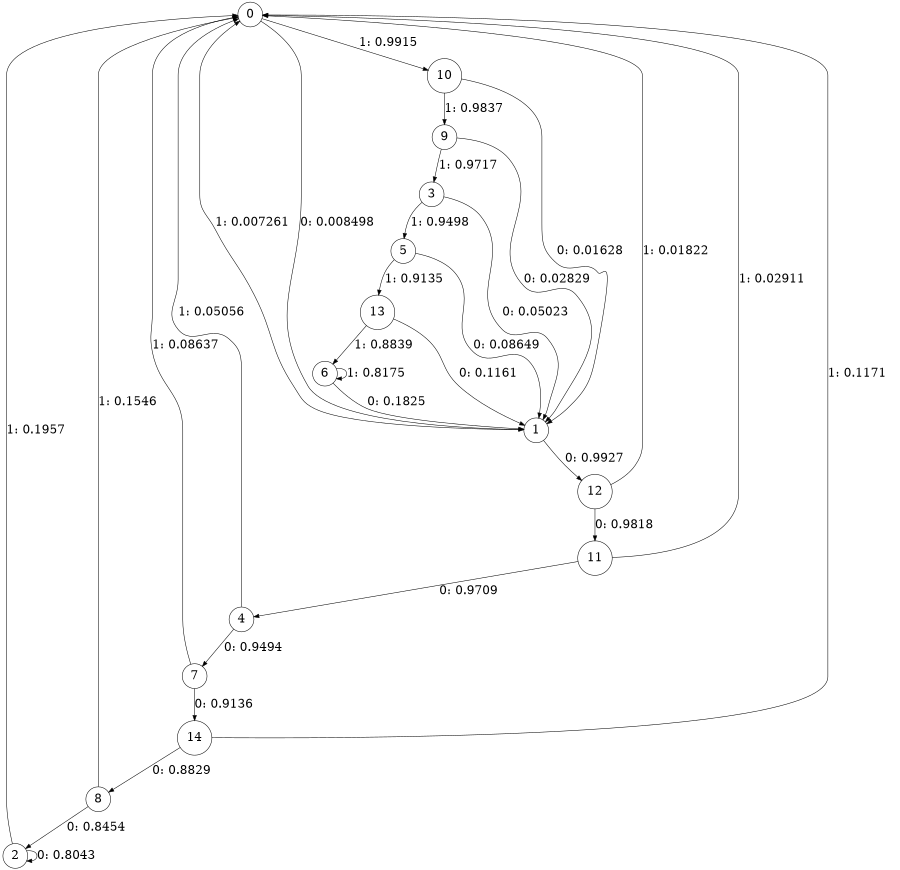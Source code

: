digraph "ch3_random_source_L8" {
size = "6,8.5";
ratio = "fill";
node [shape = circle];
node [fontsize = 24];
edge [fontsize = 24];
0 -> 1 [label = "0: 0.008498  "];
0 -> 10 [label = "1: 0.9915   "];
1 -> 12 [label = "0: 0.9927   "];
1 -> 0 [label = "1: 0.007261  "];
2 -> 2 [label = "0: 0.8043   "];
2 -> 0 [label = "1: 0.1957   "];
3 -> 1 [label = "0: 0.05023  "];
3 -> 5 [label = "1: 0.9498   "];
4 -> 7 [label = "0: 0.9494   "];
4 -> 0 [label = "1: 0.05056  "];
5 -> 1 [label = "0: 0.08649  "];
5 -> 13 [label = "1: 0.9135   "];
6 -> 1 [label = "0: 0.1825   "];
6 -> 6 [label = "1: 0.8175   "];
7 -> 14 [label = "0: 0.9136   "];
7 -> 0 [label = "1: 0.08637  "];
8 -> 2 [label = "0: 0.8454   "];
8 -> 0 [label = "1: 0.1546   "];
9 -> 1 [label = "0: 0.02829  "];
9 -> 3 [label = "1: 0.9717   "];
10 -> 1 [label = "0: 0.01628  "];
10 -> 9 [label = "1: 0.9837   "];
11 -> 4 [label = "0: 0.9709   "];
11 -> 0 [label = "1: 0.02911  "];
12 -> 11 [label = "0: 0.9818   "];
12 -> 0 [label = "1: 0.01822  "];
13 -> 1 [label = "0: 0.1161   "];
13 -> 6 [label = "1: 0.8839   "];
14 -> 8 [label = "0: 0.8829   "];
14 -> 0 [label = "1: 0.1171   "];
}